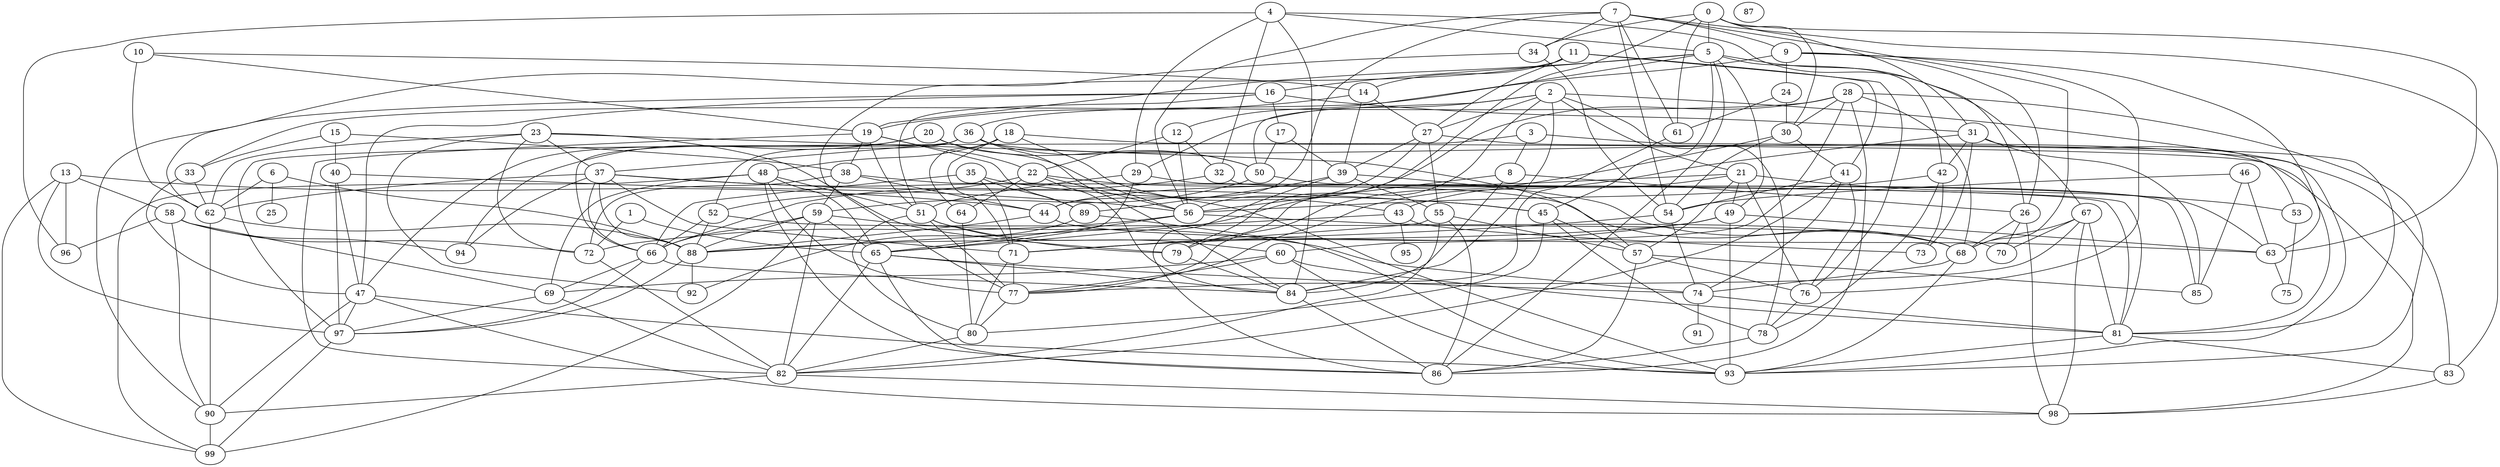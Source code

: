 strict graph "gnp_random_graph(100,0.06)" {
0;
1;
2;
3;
4;
5;
6;
7;
8;
9;
10;
11;
12;
13;
14;
15;
16;
17;
18;
19;
20;
21;
22;
23;
24;
25;
26;
27;
28;
29;
30;
31;
32;
33;
34;
35;
36;
37;
38;
39;
40;
41;
42;
43;
44;
45;
46;
47;
48;
49;
50;
51;
52;
53;
54;
55;
56;
57;
58;
59;
60;
61;
62;
63;
64;
65;
66;
67;
68;
69;
70;
71;
72;
73;
74;
75;
76;
77;
78;
79;
80;
81;
82;
83;
84;
85;
86;
87;
88;
89;
90;
91;
92;
93;
94;
95;
96;
97;
98;
99;
0 -- 34  [is_available=True, prob="0.432365689408"];
0 -- 5  [is_available=True, prob="1.0"];
0 -- 79  [is_available=True, prob="0.524552712689"];
0 -- 31  [is_available=True, prob="1.0"];
0 -- 61  [is_available=True, prob="0.68029042546"];
0 -- 30  [is_available=True, prob="0.204424465888"];
0 -- 63  [is_available=True, prob="1.0"];
1 -- 72  [is_available=True, prob="1.0"];
1 -- 65  [is_available=True, prob="1.0"];
2 -- 93  [is_available=True, prob="0.734974840842"];
2 -- 78  [is_available=True, prob="1.0"];
2 -- 79  [is_available=True, prob="0.61616976891"];
2 -- 50  [is_available=True, prob="1.0"];
2 -- 84  [is_available=True, prob="0.766291398149"];
2 -- 21  [is_available=True, prob="0.82741689672"];
2 -- 27  [is_available=True, prob="0.498452422015"];
2 -- 29  [is_available=True, prob="0.901678572244"];
3 -- 8  [is_available=True, prob="1.0"];
3 -- 81  [is_available=True, prob="0.802051298052"];
3 -- 97  [is_available=True, prob="0.595651255327"];
4 -- 32  [is_available=True, prob="0.579892158767"];
4 -- 96  [is_available=True, prob="0.997019102749"];
4 -- 5  [is_available=True, prob="0.0022902173851"];
4 -- 84  [is_available=True, prob="1.0"];
4 -- 26  [is_available=True, prob="0.462714961901"];
4 -- 29  [is_available=True, prob="0.75822005994"];
5 -- 67  [is_available=True, prob="0.40756131997"];
5 -- 42  [is_available=True, prob="0.339324484213"];
5 -- 12  [is_available=True, prob="0.0447698199794"];
5 -- 45  [is_available=True, prob="1.0"];
5 -- 16  [is_available=True, prob="1.0"];
5 -- 49  [is_available=True, prob="0.4860255316"];
5 -- 19  [is_available=True, prob="0.110898103602"];
5 -- 86  [is_available=True, prob="0.854448852725"];
6 -- 88  [is_available=True, prob="0.856414917349"];
6 -- 25  [is_available=True, prob="1.0"];
6 -- 62  [is_available=True, prob="0.602199719888"];
7 -- 34  [is_available=True, prob="0.250021026851"];
7 -- 68  [is_available=True, prob="0.439191719024"];
7 -- 9  [is_available=True, prob="0.460517145789"];
7 -- 44  [is_available=True, prob="0.287763800756"];
7 -- 83  [is_available=True, prob="1.0"];
7 -- 54  [is_available=True, prob="0.734319000749"];
7 -- 56  [is_available=True, prob="0.727565143978"];
7 -- 61  [is_available=True, prob="0.542172574121"];
8 -- 56  [is_available=True, prob="0.828940202915"];
8 -- 26  [is_available=True, prob="0.62322338883"];
8 -- 84  [is_available=True, prob="0.00386646016827"];
9 -- 36  [is_available=True, prob="0.720120620204"];
9 -- 76  [is_available=True, prob="0.767269763997"];
9 -- 24  [is_available=True, prob="0.241613481461"];
9 -- 26  [is_available=True, prob="0.91025062835"];
9 -- 63  [is_available=True, prob="0.420665467817"];
10 -- 19  [is_available=True, prob="0.365958173622"];
10 -- 62  [is_available=True, prob="1.0"];
10 -- 14  [is_available=True, prob="0.74193814445"];
11 -- 41  [is_available=True, prob="1.0"];
11 -- 27  [is_available=True, prob="0.00829093807665"];
11 -- 76  [is_available=True, prob="0.206444816919"];
11 -- 62  [is_available=True, prob="0.226004899299"];
11 -- 14  [is_available=True, prob="0.498934620876"];
12 -- 32  [is_available=True, prob="0.305883833457"];
12 -- 56  [is_available=True, prob="0.782324476118"];
12 -- 22  [is_available=True, prob="0.0526127811835"];
13 -- 96  [is_available=True, prob="1.0"];
13 -- 97  [is_available=True, prob="0.455303038301"];
13 -- 58  [is_available=True, prob="0.173148401519"];
13 -- 99  [is_available=True, prob="0.110147573044"];
13 -- 44  [is_available=True, prob="0.333944804576"];
14 -- 19  [is_available=True, prob="0.340482598849"];
14 -- 27  [is_available=True, prob="0.918310195994"];
14 -- 39  [is_available=True, prob="1.0"];
15 -- 40  [is_available=True, prob="1.0"];
15 -- 33  [is_available=True, prob="0.0852487174807"];
15 -- 38  [is_available=True, prob="1.0"];
16 -- 47  [is_available=True, prob="0.190664599231"];
16 -- 17  [is_available=True, prob="0.746794151315"];
16 -- 51  [is_available=True, prob="0.608673557198"];
16 -- 90  [is_available=True, prob="0.254643365275"];
16 -- 31  [is_available=True, prob="1.0"];
17 -- 50  [is_available=True, prob="0.8992471844"];
17 -- 39  [is_available=True, prob="0.446662386887"];
18 -- 48  [is_available=True, prob="0.189358388212"];
18 -- 64  [is_available=True, prob="0.911390094436"];
18 -- 43  [is_available=True, prob="0.668718228897"];
18 -- 81  [is_available=True, prob="0.538773617513"];
18 -- 71  [is_available=True, prob="0.524129223564"];
19 -- 38  [is_available=True, prob="0.263440054634"];
19 -- 82  [is_available=True, prob="0.222502841956"];
19 -- 51  [is_available=True, prob="0.991430886631"];
19 -- 22  [is_available=True, prob="0.265770352308"];
19 -- 89  [is_available=True, prob="0.793226165627"];
20 -- 56  [is_available=True, prob="0.534453383262"];
20 -- 50  [is_available=True, prob="0.0896781139274"];
20 -- 94  [is_available=True, prob="0.458586348023"];
20 -- 47  [is_available=True, prob="0.280012260164"];
21 -- 76  [is_available=True, prob="0.210306430421"];
21 -- 43  [is_available=True, prob="0.825643267778"];
21 -- 44  [is_available=True, prob="0.669888506667"];
21 -- 49  [is_available=True, prob="0.574106589212"];
21 -- 53  [is_available=True, prob="0.136223414953"];
21 -- 57  [is_available=True, prob="1.0"];
22 -- 64  [is_available=True, prob="0.669919101887"];
22 -- 68  [is_available=True, prob="0.292140870217"];
22 -- 52  [is_available=True, prob="0.423907440661"];
22 -- 56  [is_available=True, prob="0.0898312941804"];
22 -- 84  [is_available=True, prob="0.948626764842"];
23 -- 37  [is_available=True, prob="0.0456203954143"];
23 -- 72  [is_available=True, prob="1.0"];
23 -- 79  [is_available=True, prob="0.502665595371"];
23 -- 57  [is_available=True, prob="0.882713170032"];
23 -- 92  [is_available=True, prob="0.375825233018"];
23 -- 62  [is_available=True, prob="0.878137220104"];
24 -- 61  [is_available=True, prob="0.475074935124"];
24 -- 30  [is_available=True, prob="1.0"];
26 -- 98  [is_available=True, prob="0.850260203998"];
26 -- 70  [is_available=True, prob="1.0"];
26 -- 68  [is_available=True, prob="0.945608476107"];
27 -- 39  [is_available=True, prob="0.576041700585"];
27 -- 83  [is_available=True, prob="0.217694868295"];
27 -- 55  [is_available=True, prob="1.0"];
27 -- 56  [is_available=True, prob="0.786473207588"];
28 -- 33  [is_available=True, prob="1.0"];
28 -- 68  [is_available=True, prob="0.893733713659"];
28 -- 65  [is_available=True, prob="0.166040875317"];
28 -- 86  [is_available=True, prob="0.328881965114"];
28 -- 60  [is_available=True, prob="1.0"];
28 -- 93  [is_available=True, prob="0.233114372289"];
28 -- 30  [is_available=True, prob="0.907052304426"];
29 -- 65  [is_available=True, prob="0.774508359077"];
29 -- 51  [is_available=True, prob="1.0"];
29 -- 81  [is_available=True, prob="1.0"];
30 -- 41  [is_available=True, prob="0.343671553459"];
30 -- 77  [is_available=True, prob="0.468391734062"];
30 -- 54  [is_available=True, prob="1.0"];
31 -- 73  [is_available=True, prob="0.458519398398"];
31 -- 42  [is_available=True, prob="0.837424627403"];
31 -- 77  [is_available=True, prob="0.0106175177037"];
31 -- 53  [is_available=True, prob="0.784113467019"];
31 -- 85  [is_available=True, prob="0.375238242969"];
32 -- 66  [is_available=True, prob="0.200431352447"];
32 -- 85  [is_available=True, prob="0.314379953256"];
33 -- 47  [is_available=True, prob="1.0"];
33 -- 62  [is_available=True, prob="0.0751906275858"];
34 -- 77  [is_available=True, prob="0.474310002076"];
34 -- 54  [is_available=True, prob="0.989694011987"];
35 -- 89  [is_available=True, prob="0.893148800678"];
35 -- 66  [is_available=True, prob="0.151169512324"];
35 -- 45  [is_available=True, prob="0.357533622734"];
35 -- 71  [is_available=True, prob="0.251270900384"];
36 -- 66  [is_available=True, prob="0.181332270545"];
36 -- 37  [is_available=True, prob="0.268049030072"];
36 -- 98  [is_available=True, prob="1.0"];
36 -- 50  [is_available=True, prob="0.537909926233"];
36 -- 84  [is_available=True, prob="1.0"];
36 -- 52  [is_available=True, prob="0.190621243154"];
37 -- 66  [is_available=True, prob="0.0494480806312"];
37 -- 71  [is_available=True, prob="0.637848701988"];
37 -- 45  [is_available=True, prob="0.254501441364"];
37 -- 94  [is_available=True, prob="0.0377526372921"];
37 -- 88  [is_available=True, prob="0.303704799262"];
37 -- 93  [is_available=True, prob="0.247577591238"];
37 -- 62  [is_available=True, prob="0.449182181074"];
38 -- 72  [is_available=True, prob="0.514352987597"];
38 -- 44  [is_available=True, prob="0.470168047789"];
38 -- 81  [is_available=True, prob="0.527171550073"];
38 -- 59  [is_available=True, prob="0.719560069261"];
39 -- 68  [is_available=True, prob="0.969979621501"];
39 -- 86  [is_available=True, prob="1.0"];
39 -- 55  [is_available=True, prob="0.740303852707"];
39 -- 89  [is_available=True, prob="0.634874141961"];
40 -- 56  [is_available=True, prob="0.978803952111"];
40 -- 97  [is_available=True, prob="0.864921202057"];
40 -- 47  [is_available=True, prob="0.674190956917"];
41 -- 74  [is_available=True, prob="0.319374795366"];
41 -- 76  [is_available=True, prob="0.12588869562"];
41 -- 82  [is_available=True, prob="0.374419906768"];
41 -- 54  [is_available=True, prob="0.344552160632"];
42 -- 56  [is_available=True, prob="0.409567634065"];
42 -- 73  [is_available=True, prob="1.0"];
42 -- 78  [is_available=True, prob="0.126712024613"];
43 -- 88  [is_available=True, prob="1.0"];
43 -- 73  [is_available=True, prob="0.77464698272"];
43 -- 95  [is_available=True, prob="1.0"];
44 -- 88  [is_available=True, prob="0.93873605551"];
44 -- 63  [is_available=True, prob="0.158144435479"];
45 -- 78  [is_available=True, prob="0.417270227649"];
45 -- 80  [is_available=True, prob="1.0"];
45 -- 57  [is_available=True, prob="0.452511951188"];
46 -- 85  [is_available=True, prob="0.544154620612"];
46 -- 54  [is_available=True, prob="0.737119122266"];
46 -- 63  [is_available=True, prob="0.467345751515"];
47 -- 98  [is_available=True, prob="1.0"];
47 -- 97  [is_available=True, prob="0.505023080788"];
47 -- 90  [is_available=True, prob="0.464817784978"];
47 -- 93  [is_available=True, prob="0.598542944344"];
48 -- 65  [is_available=True, prob="0.725996489396"];
48 -- 99  [is_available=True, prob="0.711252262224"];
48 -- 69  [is_available=True, prob="0.317661963394"];
48 -- 77  [is_available=True, prob="0.955653343576"];
48 -- 51  [is_available=True, prob="0.496249883524"];
48 -- 86  [is_available=True, prob="0.301626657668"];
49 -- 71  [is_available=True, prob="0.167324956776"];
49 -- 88  [is_available=True, prob="0.771345576272"];
49 -- 93  [is_available=True, prob="0.723034656689"];
49 -- 63  [is_available=True, prob="1.0"];
50 -- 59  [is_available=True, prob="0.0715122596685"];
50 -- 63  [is_available=True, prob="0.34296731801"];
51 -- 80  [is_available=True, prob="0.735597132745"];
51 -- 77  [is_available=True, prob="0.366440077578"];
51 -- 79  [is_available=True, prob="0.14876521071"];
51 -- 60  [is_available=True, prob="0.251476413737"];
52 -- 88  [is_available=True, prob="0.699016803365"];
52 -- 66  [is_available=True, prob="0.0192943405454"];
52 -- 70  [is_available=True, prob="0.854244588477"];
53 -- 75  [is_available=True, prob="0.603787509872"];
54 -- 71  [is_available=True, prob="1.0"];
54 -- 74  [is_available=True, prob="0.903086620857"];
55 -- 71  [is_available=True, prob="0.399237102554"];
55 -- 82  [is_available=True, prob="0.959074668519"];
55 -- 86  [is_available=True, prob="0.40516962238"];
55 -- 57  [is_available=True, prob="1.0"];
56 -- 65  [is_available=True, prob="0.402349116748"];
56 -- 68  [is_available=True, prob="0.614822813857"];
56 -- 72  [is_available=True, prob="0.00943216457802"];
57 -- 76  [is_available=True, prob="0.971773008862"];
57 -- 86  [is_available=True, prob="0.548924869369"];
57 -- 85  [is_available=True, prob="0.683957802001"];
58 -- 96  [is_available=True, prob="0.383572221628"];
58 -- 69  [is_available=True, prob="1.0"];
58 -- 72  [is_available=True, prob="1.0"];
58 -- 90  [is_available=True, prob="0.231889559394"];
58 -- 94  [is_available=True, prob="0.806667228974"];
59 -- 65  [is_available=True, prob="0.0200311838512"];
59 -- 66  [is_available=True, prob="1.0"];
59 -- 99  [is_available=True, prob="0.658155200457"];
59 -- 74  [is_available=True, prob="1.0"];
59 -- 82  [is_available=True, prob="0.353857331557"];
59 -- 88  [is_available=True, prob="0.0293781952998"];
60 -- 69  [is_available=True, prob="0.43246705661"];
60 -- 77  [is_available=True, prob="0.865016086284"];
60 -- 81  [is_available=True, prob="0.738191077297"];
60 -- 93  [is_available=True, prob="0.982073570683"];
61 -- 84  [is_available=True, prob="0.612570532059"];
62 -- 88  [is_available=True, prob="0.839430011346"];
62 -- 90  [is_available=True, prob="0.190497873201"];
63 -- 75  [is_available=True, prob="1.0"];
64 -- 80  [is_available=True, prob="0.590354753253"];
65 -- 74  [is_available=True, prob="0.742963310519"];
65 -- 82  [is_available=True, prob="0.046619596978"];
65 -- 84  [is_available=True, prob="1.0"];
65 -- 86  [is_available=True, prob="0.451819608683"];
66 -- 97  [is_available=True, prob="0.712733296528"];
66 -- 84  [is_available=True, prob="0.685076487458"];
66 -- 69  [is_available=True, prob="0.529655485431"];
67 -- 98  [is_available=True, prob="1.0"];
67 -- 68  [is_available=True, prob="0.0339284557055"];
67 -- 70  [is_available=True, prob="0.406170667697"];
67 -- 77  [is_available=True, prob="1.0"];
67 -- 81  [is_available=True, prob="0.685284604858"];
68 -- 74  [is_available=True, prob="1.0"];
68 -- 93  [is_available=True, prob="0.601381174259"];
69 -- 97  [is_available=True, prob="0.996549618872"];
69 -- 82  [is_available=True, prob="0.224411019503"];
71 -- 77  [is_available=True, prob="0.736296925336"];
71 -- 80  [is_available=True, prob="1.0"];
72 -- 82  [is_available=True, prob="0.464013149027"];
74 -- 91  [is_available=True, prob="0.991746028896"];
74 -- 81  [is_available=True, prob="1.0"];
76 -- 78  [is_available=True, prob="0.0646488750559"];
77 -- 80  [is_available=True, prob="1.0"];
78 -- 86  [is_available=True, prob="1.0"];
79 -- 84  [is_available=True, prob="1.0"];
80 -- 82  [is_available=True, prob="0.179296428277"];
81 -- 83  [is_available=True, prob="0.788287438021"];
81 -- 93  [is_available=True, prob="0.524484091055"];
82 -- 98  [is_available=True, prob="1.0"];
82 -- 90  [is_available=True, prob="0.266630065373"];
83 -- 98  [is_available=True, prob="0.720322820043"];
84 -- 86  [is_available=True, prob="0.779981188762"];
88 -- 97  [is_available=True, prob="0.288324741107"];
88 -- 92  [is_available=True, prob="0.00642135315566"];
89 -- 92  [is_available=True, prob="0.282705840594"];
89 -- 93  [is_available=True, prob="0.170828158642"];
90 -- 99  [is_available=True, prob="0.269190487315"];
97 -- 99  [is_available=True, prob="0.821741704438"];
}
